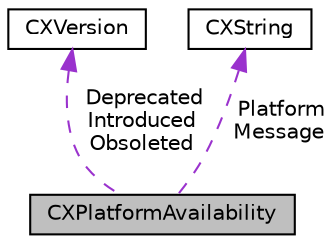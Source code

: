 digraph "CXPlatformAvailability"
{
  edge [fontname="Helvetica",fontsize="10",labelfontname="Helvetica",labelfontsize="10"];
  node [fontname="Helvetica",fontsize="10",shape=record];
  Node1 [label="CXPlatformAvailability",height=0.2,width=0.4,color="black", fillcolor="grey75", style="filled", fontcolor="black"];
  Node2 -> Node1 [dir="back",color="darkorchid3",fontsize="10",style="dashed",label=" Deprecated\nIntroduced\nObsoleted" ,fontname="Helvetica"];
  Node2 [label="CXVersion",height=0.2,width=0.4,color="black", fillcolor="white", style="filled",URL="$structCXVersion.html",tooltip="Describes a version number of the form major.minor.subminor. "];
  Node3 -> Node1 [dir="back",color="darkorchid3",fontsize="10",style="dashed",label=" Platform\nMessage" ,fontname="Helvetica"];
  Node3 [label="CXString",height=0.2,width=0.4,color="black", fillcolor="white", style="filled",URL="$structCXString.html",tooltip="A character string. "];
}
